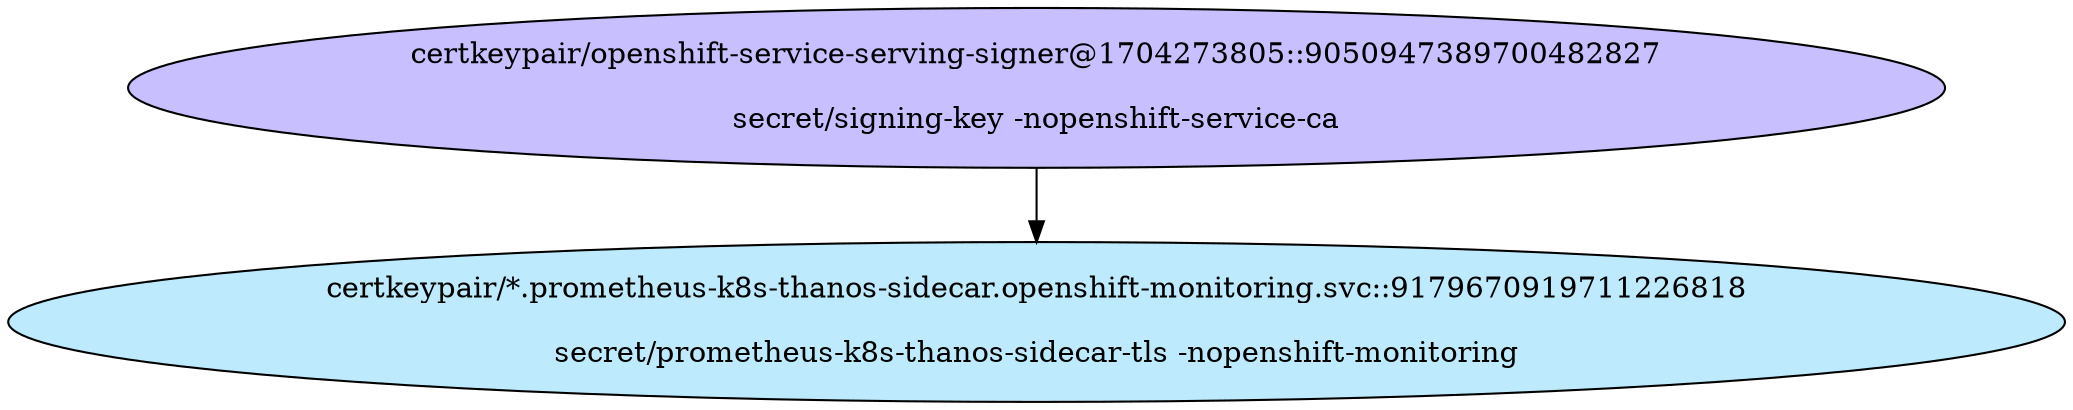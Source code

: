 digraph "Local Certificate" {
  // Node definitions.
  1 [
    label="certkeypair/openshift-service-serving-signer@1704273805::9050947389700482827\n\nsecret/signing-key -nopenshift-service-ca\n"
    style=filled
    fillcolor="#c7bfff"
  ];
  15 [
    label="certkeypair/*.prometheus-k8s-thanos-sidecar.openshift-monitoring.svc::9179670919711226818\n\nsecret/prometheus-k8s-thanos-sidecar-tls -nopenshift-monitoring\n"
    style=filled
    fillcolor="#bdebfd"
  ];

  // Edge definitions.
  1 -> 15;
}